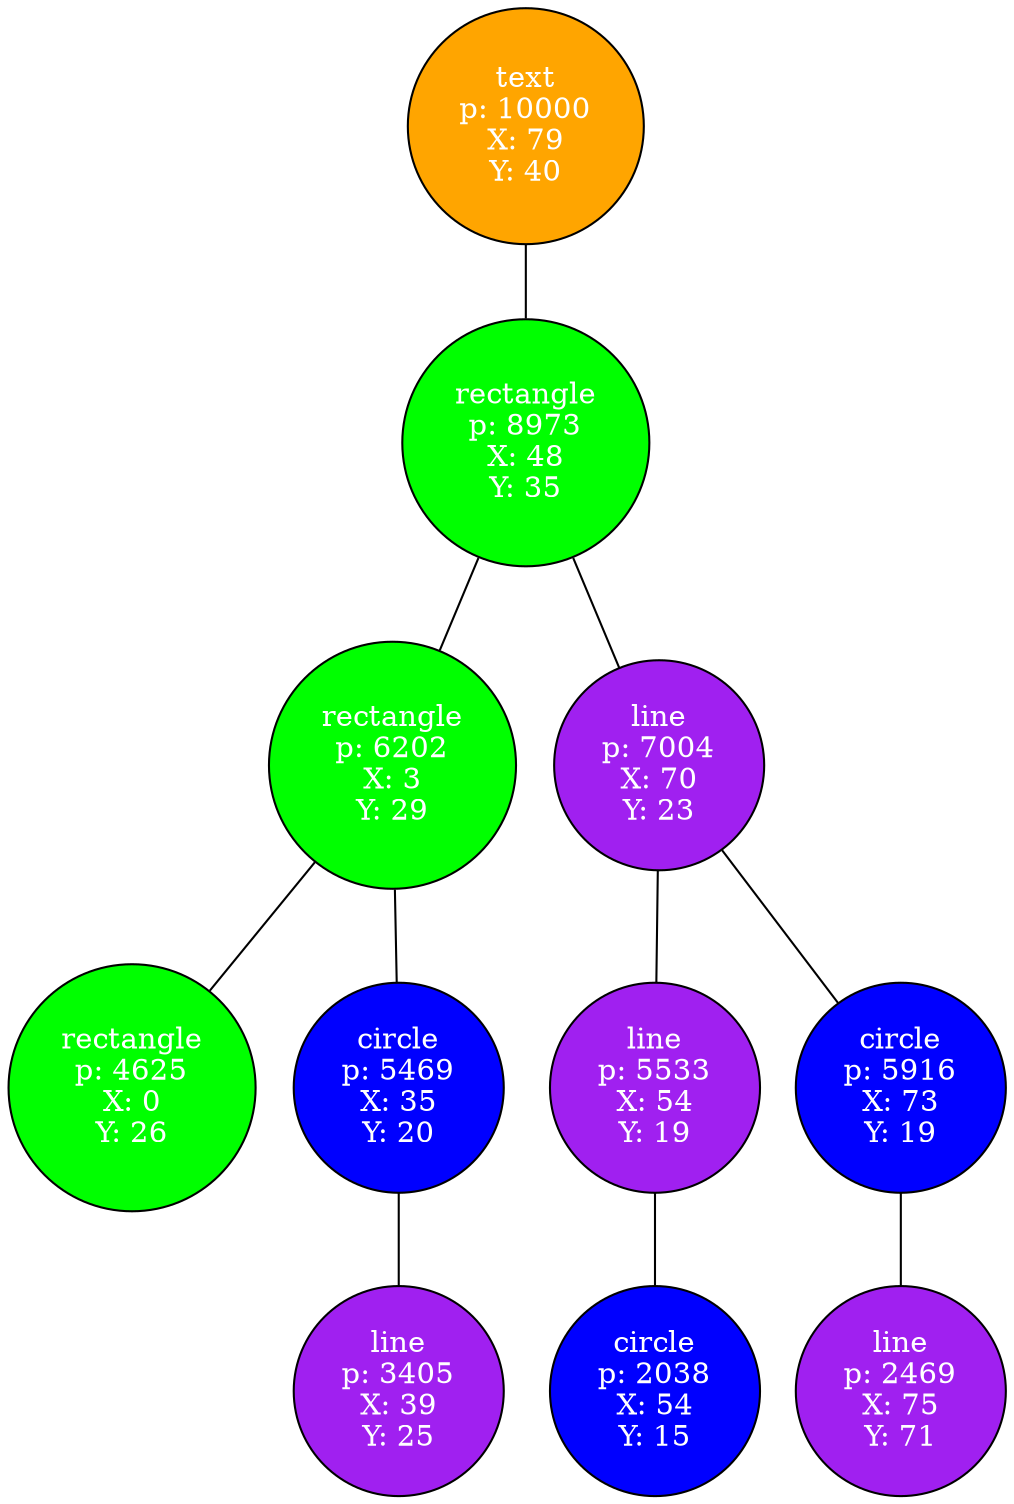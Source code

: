 graph G {
	rankdir=TB;
	node [shape=circle];
	"0x55c0d2fc20e0" [label="text
p: 10000
X: 79\nY: 40", color=black, fontcolor=white, style=filled, fillcolor=orange];
	"0x55c0d2fc20e0" -- "0x55c0d2fc1be0";
	"0x55c0d2fc1be0" [label="rectangle
p: 8973
X: 48\nY: 35", color=black, fontcolor=white, style=filled, fillcolor=green];
	"0x55c0d2fc1be0" -- "0x55c0d2fc1c60";
	"0x55c0d2fc1c60" [label="rectangle
p: 6202
X: 3\nY: 29", color=black, fontcolor=white, style=filled, fillcolor=green];
	"0x55c0d2fc1c60" -- "0x55c0d2fc1ce0";
	"0x55c0d2fc1ce0" [label="rectangle
p: 4625
X: 0\nY: 26", color=black, fontcolor=white, style=filled, fillcolor=green];
	"0x55c0d2fc1c60" -- "0x55c0d2fc1d60";
	"0x55c0d2fc1d60" [label="circle
p: 5469
X: 35\nY: 20", color=black, fontcolor=white, style=filled, fillcolor=blue];
	"0x55c0d2fc1d60" -- "0x55c0d2fc1ee0";
	"0x55c0d2fc1ee0" [label="line
p: 3405
X: 39\nY: 25", color=black, fontcolor=white, style=filled, fillcolor=purple];
	"0x55c0d2fc1be0" -- "0x55c0d2fc1fe0";
	"0x55c0d2fc1fe0" [label="line
p: 7004
X: 70\nY: 23", color=black, fontcolor=white, style=filled, fillcolor=purple];
	"0x55c0d2fc1fe0" -- "0x55c0d2fc1f60";
	"0x55c0d2fc1f60" [label="line
p: 5533
X: 54\nY: 19", color=black, fontcolor=white, style=filled, fillcolor=purple];
	"0x55c0d2fc1f60" -- "0x55c0d2fc1de0";
	"0x55c0d2fc1de0" [label="circle
p: 2038
X: 54\nY: 15", color=black, fontcolor=white, style=filled, fillcolor=blue];
	"0x55c0d2fc1fe0" -- "0x55c0d2fc1e60";
	"0x55c0d2fc1e60" [label="circle
p: 5916
X: 73\nY: 19", color=black, fontcolor=white, style=filled, fillcolor=blue];
	"0x55c0d2fc1e60" -- "0x55c0d2fc2060";
	"0x55c0d2fc2060" [label="line
p: 2469
X: 75\nY: 71", color=black, fontcolor=white, style=filled, fillcolor=purple];
}
